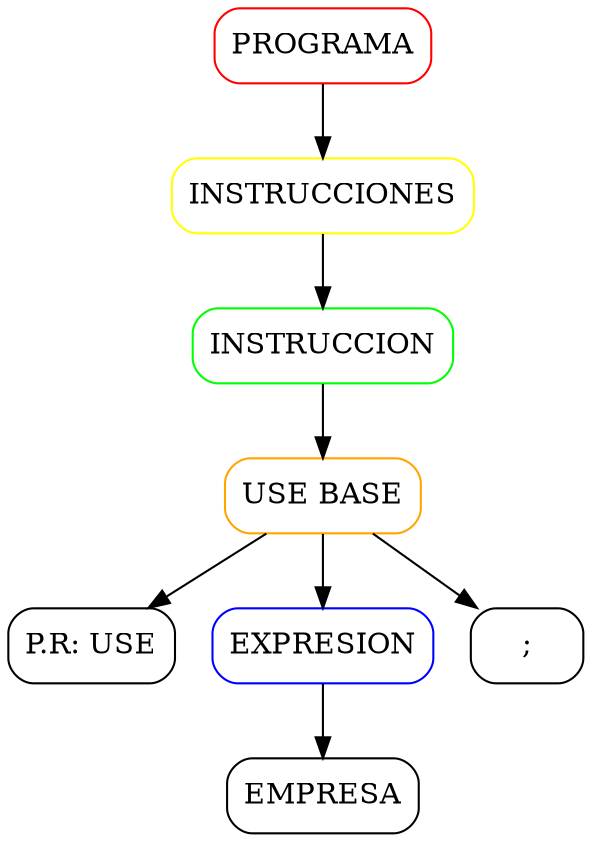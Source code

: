 digraph AST {
node [shape=box, style=rounded];
n8668771131[label="PROGRAMA" color="red"];
n6127197056[label="INSTRUCCIONES" color="yellow"];
n2101327850[label="INSTRUCCION" color="green"];
n8527956911[label="USE BASE" color="orange"];
n3612325951[label="P.R: USE" color="black"];
n8527956911 -> n3612325951; 
n9008101066[label="EXPRESION" color="blue"];
n9987433319[label="EMPRESA" color="black"];
n9008101066 -> n9987433319; 
n8527956911 -> n9008101066; 
n1827856697[label=";" color="black"];
n8527956911 -> n1827856697; 
n2101327850 -> n8527956911; 
n6127197056 -> n2101327850; 
n8668771131 -> n6127197056; 
}

